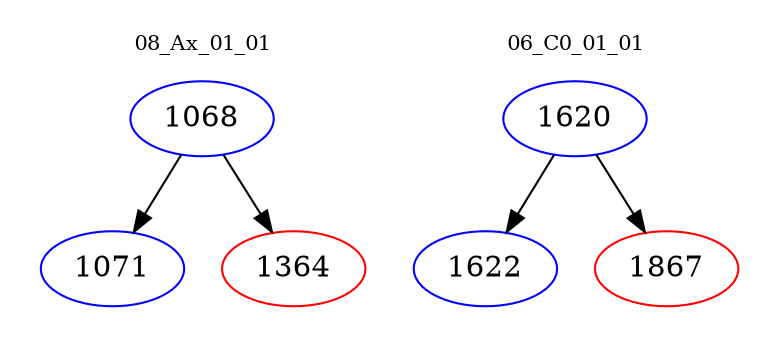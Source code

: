 digraph{
subgraph cluster_0 {
color = white
label = "08_Ax_01_01";
fontsize=10;
T0_1068 [label="1068", color="blue"]
T0_1068 -> T0_1071 [color="black"]
T0_1071 [label="1071", color="blue"]
T0_1068 -> T0_1364 [color="black"]
T0_1364 [label="1364", color="red"]
}
subgraph cluster_1 {
color = white
label = "06_C0_01_01";
fontsize=10;
T1_1620 [label="1620", color="blue"]
T1_1620 -> T1_1622 [color="black"]
T1_1622 [label="1622", color="blue"]
T1_1620 -> T1_1867 [color="black"]
T1_1867 [label="1867", color="red"]
}
}
